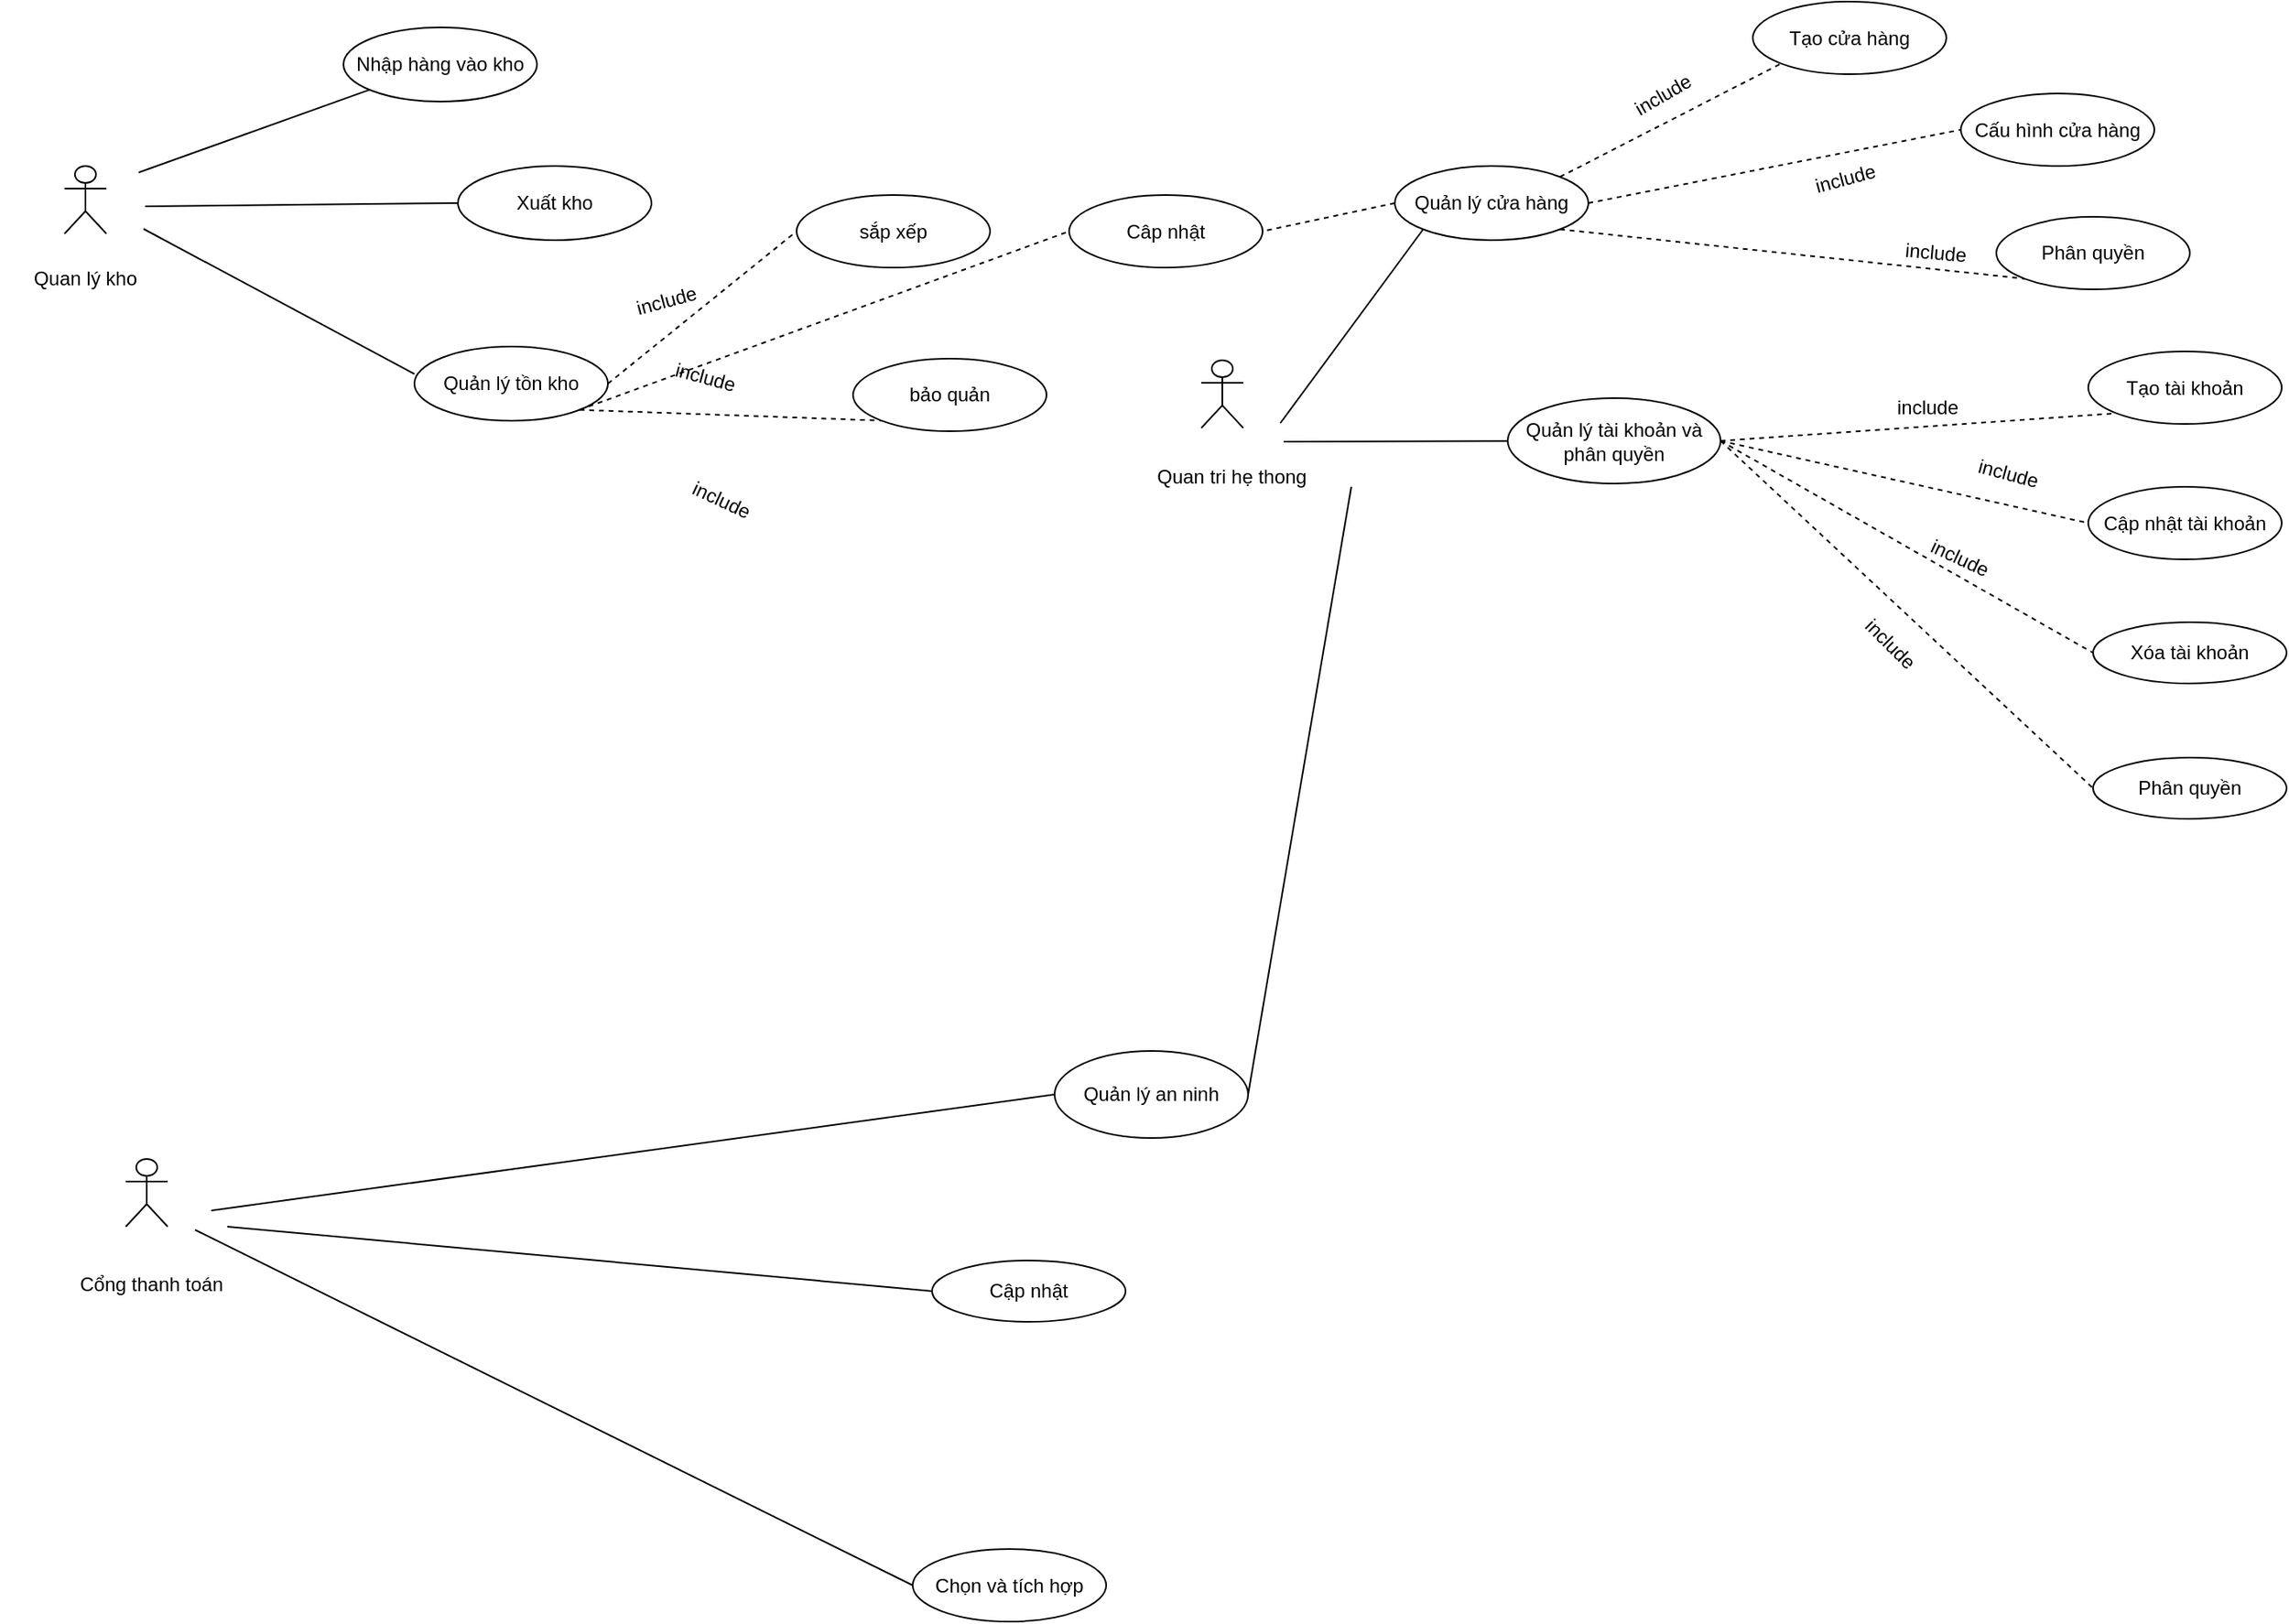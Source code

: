 <mxfile version="24.2.2" type="github">
  <diagram name="Trang-1" id="mjab6ADfAxwIbhP81gIm">
    <mxGraphModel dx="1260" dy="1340" grid="0" gridSize="10" guides="1" tooltips="1" connect="1" arrows="1" fold="1" page="1" pageScale="1" pageWidth="1654" pageHeight="2336" math="0" shadow="0">
      <root>
        <object label="" id="0">
          <mxCell />
        </object>
        <mxCell id="1" parent="0" />
        <object label="Actor" id="of0kRLde1mflrW6ySoam-1">
          <mxCell style="shape=umlActor;verticalLabelPosition=bottom;verticalAlign=top;html=1;outlineConnect=0;overflow=hidden;noLabel=1;" vertex="1" parent="1">
            <mxGeometry x="88" y="114" width="26" height="42" as="geometry" />
          </mxCell>
        </object>
        <mxCell id="of0kRLde1mflrW6ySoam-7" value="Quan lý kho" style="text;html=1;align=center;verticalAlign=middle;whiteSpace=wrap;rounded=0;" vertex="1" parent="1">
          <mxGeometry x="48" y="169" width="106" height="30" as="geometry" />
        </mxCell>
        <mxCell id="of0kRLde1mflrW6ySoam-8" value="" style="endArrow=none;html=1;rounded=0;" edge="1" parent="1" target="of0kRLde1mflrW6ySoam-9">
          <mxGeometry width="50" height="50" relative="1" as="geometry">
            <mxPoint x="134" y="118" as="sourcePoint" />
            <mxPoint x="205" y="67" as="targetPoint" />
          </mxGeometry>
        </mxCell>
        <mxCell id="of0kRLde1mflrW6ySoam-9" value="Nhập hàng vào kho" style="ellipse;whiteSpace=wrap;html=1;" vertex="1" parent="1">
          <mxGeometry x="261" y="28" width="120" height="46" as="geometry" />
        </mxCell>
        <mxCell id="of0kRLde1mflrW6ySoam-10" value="" style="endArrow=none;html=1;rounded=0;entryX=0;entryY=0.5;entryDx=0;entryDy=0;" edge="1" target="of0kRLde1mflrW6ySoam-11" parent="1">
          <mxGeometry width="50" height="50" relative="1" as="geometry">
            <mxPoint x="138" y="139" as="sourcePoint" />
            <mxPoint x="284" y="158" as="targetPoint" />
          </mxGeometry>
        </mxCell>
        <mxCell id="of0kRLde1mflrW6ySoam-11" value="Xuất kho" style="ellipse;whiteSpace=wrap;html=1;" vertex="1" parent="1">
          <mxGeometry x="332" y="114" width="120" height="46" as="geometry" />
        </mxCell>
        <mxCell id="of0kRLde1mflrW6ySoam-13" value="" style="endArrow=none;html=1;rounded=0;" edge="1" parent="1">
          <mxGeometry width="50" height="50" relative="1" as="geometry">
            <mxPoint x="137" y="153" as="sourcePoint" />
            <mxPoint x="305" y="243" as="targetPoint" />
          </mxGeometry>
        </mxCell>
        <mxCell id="of0kRLde1mflrW6ySoam-14" value="Quản lý tồn kho" style="ellipse;whiteSpace=wrap;html=1;" vertex="1" parent="1">
          <mxGeometry x="305" y="226" width="120" height="46" as="geometry" />
        </mxCell>
        <mxCell id="of0kRLde1mflrW6ySoam-16" value="" style="endArrow=none;dashed=1;html=1;rounded=0;exitX=1;exitY=1;exitDx=0;exitDy=0;entryX=0;entryY=0.5;entryDx=0;entryDy=0;" edge="1" parent="1" source="of0kRLde1mflrW6ySoam-14" target="of0kRLde1mflrW6ySoam-92">
          <mxGeometry width="50" height="50" relative="1" as="geometry">
            <mxPoint x="381" y="326" as="sourcePoint" />
            <mxPoint x="545.552" y="456.017" as="targetPoint" />
            <Array as="points" />
          </mxGeometry>
        </mxCell>
        <mxCell id="of0kRLde1mflrW6ySoam-18" value="" style="endArrow=none;dashed=1;html=1;rounded=0;exitX=1;exitY=0.5;exitDx=0;exitDy=0;entryX=0;entryY=0.5;entryDx=0;entryDy=0;" edge="1" target="of0kRLde1mflrW6ySoam-19" parent="1" source="of0kRLde1mflrW6ySoam-14">
          <mxGeometry width="50" height="50" relative="1" as="geometry">
            <mxPoint x="433" y="274" as="sourcePoint" />
            <mxPoint x="506" y="274" as="targetPoint" />
            <Array as="points" />
          </mxGeometry>
        </mxCell>
        <mxCell id="of0kRLde1mflrW6ySoam-19" value="sắp xếp" style="ellipse;whiteSpace=wrap;html=1;" vertex="1" parent="1">
          <mxGeometry x="542" y="132" width="120" height="45" as="geometry" />
        </mxCell>
        <mxCell id="of0kRLde1mflrW6ySoam-20" value="" style="endArrow=none;dashed=1;html=1;rounded=0;exitX=1;exitY=1;exitDx=0;exitDy=0;entryX=0;entryY=1;entryDx=0;entryDy=0;" edge="1" target="of0kRLde1mflrW6ySoam-21" parent="1" source="of0kRLde1mflrW6ySoam-14">
          <mxGeometry width="50" height="50" relative="1" as="geometry">
            <mxPoint x="390.24" y="332.002" as="sourcePoint" />
            <mxPoint x="456" y="405.98" as="targetPoint" />
            <Array as="points" />
          </mxGeometry>
        </mxCell>
        <mxCell id="of0kRLde1mflrW6ySoam-21" value="bảo quản" style="ellipse;whiteSpace=wrap;html=1;" vertex="1" parent="1">
          <mxGeometry x="577" y="233.5" width="120" height="45" as="geometry" />
        </mxCell>
        <mxCell id="of0kRLde1mflrW6ySoam-23" value="include" style="text;html=1;align=center;verticalAlign=middle;resizable=0;points=[];autosize=1;strokeColor=none;fillColor=none;rotation=-15;" vertex="1" parent="1">
          <mxGeometry x="431" y="185" width="59" height="26" as="geometry" />
        </mxCell>
        <mxCell id="of0kRLde1mflrW6ySoam-25" value="include" style="text;html=1;align=center;verticalAlign=middle;resizable=0;points=[];autosize=1;strokeColor=none;fillColor=none;rotation=15;" vertex="1" parent="1">
          <mxGeometry x="455" y="232" width="59" height="26" as="geometry" />
        </mxCell>
        <mxCell id="of0kRLde1mflrW6ySoam-26" value="include" style="text;html=1;align=center;verticalAlign=middle;resizable=0;points=[];autosize=1;strokeColor=none;fillColor=none;rotation=25;" vertex="1" parent="1">
          <mxGeometry x="465" y="308" width="59" height="26" as="geometry" />
        </mxCell>
        <object label="Actor" id="of0kRLde1mflrW6ySoam-27">
          <mxCell style="shape=umlActor;verticalLabelPosition=bottom;verticalAlign=top;html=1;outlineConnect=0;overflow=hidden;noLabel=1;" vertex="1" parent="1">
            <mxGeometry x="793" y="234.5" width="26" height="42" as="geometry" />
          </mxCell>
        </object>
        <mxCell id="of0kRLde1mflrW6ySoam-28" value="Quan tri hẹ thong" style="text;html=1;align=center;verticalAlign=middle;whiteSpace=wrap;rounded=0;" vertex="1" parent="1">
          <mxGeometry x="759" y="292" width="106" height="30" as="geometry" />
        </mxCell>
        <mxCell id="of0kRLde1mflrW6ySoam-29" value="" style="endArrow=none;html=1;rounded=0;" edge="1" parent="1" target="of0kRLde1mflrW6ySoam-30">
          <mxGeometry width="50" height="50" relative="1" as="geometry">
            <mxPoint x="844" y="285" as="sourcePoint" />
            <mxPoint x="910" y="187.5" as="targetPoint" />
          </mxGeometry>
        </mxCell>
        <mxCell id="of0kRLde1mflrW6ySoam-30" value="Quản lý tài khoản và phân quyền" style="ellipse;whiteSpace=wrap;html=1;" vertex="1" parent="1">
          <mxGeometry x="983" y="258" width="132" height="53" as="geometry" />
        </mxCell>
        <mxCell id="of0kRLde1mflrW6ySoam-33" value="" style="endArrow=none;html=1;rounded=0;entryX=0;entryY=1;entryDx=0;entryDy=0;" edge="1" parent="1" target="of0kRLde1mflrW6ySoam-34">
          <mxGeometry width="50" height="50" relative="1" as="geometry">
            <mxPoint x="842" y="273.5" as="sourcePoint" />
            <mxPoint x="1010" y="363.5" as="targetPoint" />
          </mxGeometry>
        </mxCell>
        <mxCell id="of0kRLde1mflrW6ySoam-34" value="Quản lý cửa hàng" style="ellipse;whiteSpace=wrap;html=1;" vertex="1" parent="1">
          <mxGeometry x="913" y="114" width="120" height="46" as="geometry" />
        </mxCell>
        <mxCell id="of0kRLde1mflrW6ySoam-35" value="" style="endArrow=none;dashed=1;html=1;rounded=0;exitX=1;exitY=0;exitDx=0;exitDy=0;entryX=0;entryY=1;entryDx=0;entryDy=0;" edge="1" parent="1" source="of0kRLde1mflrW6ySoam-34" target="of0kRLde1mflrW6ySoam-36">
          <mxGeometry width="50" height="50" relative="1" as="geometry">
            <mxPoint x="1086" y="446.5" as="sourcePoint" />
            <mxPoint x="1151" y="324.5" as="targetPoint" />
            <Array as="points" />
          </mxGeometry>
        </mxCell>
        <mxCell id="of0kRLde1mflrW6ySoam-36" value="Tạo cửa hàng" style="ellipse;whiteSpace=wrap;html=1;" vertex="1" parent="1">
          <mxGeometry x="1135" y="12" width="120" height="45" as="geometry" />
        </mxCell>
        <mxCell id="of0kRLde1mflrW6ySoam-37" value="" style="endArrow=none;dashed=1;html=1;rounded=0;exitX=1;exitY=0.5;exitDx=0;exitDy=0;entryX=0;entryY=0.5;entryDx=0;entryDy=0;" edge="1" parent="1" source="of0kRLde1mflrW6ySoam-34" target="of0kRLde1mflrW6ySoam-38">
          <mxGeometry width="50" height="50" relative="1" as="geometry">
            <mxPoint x="1138" y="394.5" as="sourcePoint" />
            <mxPoint x="1211" y="394.5" as="targetPoint" />
            <Array as="points" />
          </mxGeometry>
        </mxCell>
        <mxCell id="of0kRLde1mflrW6ySoam-38" value="Cấu hình cửa hàng" style="ellipse;whiteSpace=wrap;html=1;" vertex="1" parent="1">
          <mxGeometry x="1264" y="69" width="120" height="45" as="geometry" />
        </mxCell>
        <mxCell id="of0kRLde1mflrW6ySoam-39" value="" style="endArrow=none;dashed=1;html=1;rounded=0;exitX=1;exitY=1;exitDx=0;exitDy=0;entryX=0;entryY=1;entryDx=0;entryDy=0;" edge="1" parent="1" source="of0kRLde1mflrW6ySoam-34" target="of0kRLde1mflrW6ySoam-40">
          <mxGeometry width="50" height="50" relative="1" as="geometry">
            <mxPoint x="1095.24" y="452.502" as="sourcePoint" />
            <mxPoint x="1161" y="526.48" as="targetPoint" />
            <Array as="points" />
          </mxGeometry>
        </mxCell>
        <mxCell id="of0kRLde1mflrW6ySoam-40" value="Phân quyền" style="ellipse;whiteSpace=wrap;html=1;" vertex="1" parent="1">
          <mxGeometry x="1286" y="145.5" width="120" height="45" as="geometry" />
        </mxCell>
        <mxCell id="of0kRLde1mflrW6ySoam-41" value="include" style="text;html=1;align=center;verticalAlign=middle;resizable=0;points=[];autosize=1;strokeColor=none;fillColor=none;rotation=45;" vertex="1" parent="1">
          <mxGeometry x="1190" y="397" width="59" height="26" as="geometry" />
        </mxCell>
        <mxCell id="of0kRLde1mflrW6ySoam-42" value="include" style="text;html=1;align=center;verticalAlign=middle;resizable=0;points=[];autosize=1;strokeColor=none;fillColor=none;rotation=0;" vertex="1" parent="1">
          <mxGeometry x="1213" y="250.5" width="59" height="26" as="geometry" />
        </mxCell>
        <mxCell id="of0kRLde1mflrW6ySoam-43" value="include" style="text;html=1;align=center;verticalAlign=middle;resizable=0;points=[];autosize=1;strokeColor=none;fillColor=none;rotation=25;" vertex="1" parent="1">
          <mxGeometry x="1233" y="344" width="59" height="26" as="geometry" />
        </mxCell>
        <mxCell id="of0kRLde1mflrW6ySoam-46" value="" style="endArrow=none;dashed=1;html=1;rounded=0;exitX=1;exitY=0.5;exitDx=0;exitDy=0;entryX=0;entryY=1;entryDx=0;entryDy=0;" edge="1" parent="1" source="of0kRLde1mflrW6ySoam-30" target="of0kRLde1mflrW6ySoam-47">
          <mxGeometry width="50" height="50" relative="1" as="geometry">
            <mxPoint x="1055" y="408.5" as="sourcePoint" />
            <mxPoint x="1185" y="120.5" as="targetPoint" />
          </mxGeometry>
        </mxCell>
        <mxCell id="of0kRLde1mflrW6ySoam-47" value="Tạo tài khoản" style="ellipse;whiteSpace=wrap;html=1;" vertex="1" parent="1">
          <mxGeometry x="1343" y="229" width="120" height="45" as="geometry" />
        </mxCell>
        <mxCell id="of0kRLde1mflrW6ySoam-49" value="Cập nhật tài khoản" style="ellipse;whiteSpace=wrap;html=1;" vertex="1" parent="1">
          <mxGeometry x="1343" y="313" width="120" height="45" as="geometry" />
        </mxCell>
        <mxCell id="of0kRLde1mflrW6ySoam-50" value="" style="endArrow=none;dashed=1;html=1;rounded=0;exitX=1;exitY=0.5;exitDx=0;exitDy=0;entryX=0;entryY=0.5;entryDx=0;entryDy=0;" edge="1" target="of0kRLde1mflrW6ySoam-51" parent="1" source="of0kRLde1mflrW6ySoam-30">
          <mxGeometry width="50" height="50" relative="1" as="geometry">
            <mxPoint x="1221" y="249.5" as="sourcePoint" />
            <mxPoint x="1320" y="201.5" as="targetPoint" />
          </mxGeometry>
        </mxCell>
        <mxCell id="of0kRLde1mflrW6ySoam-51" value="Xóa tài khoản" style="ellipse;whiteSpace=wrap;html=1;" vertex="1" parent="1">
          <mxGeometry x="1346" y="397" width="120" height="38" as="geometry" />
        </mxCell>
        <mxCell id="of0kRLde1mflrW6ySoam-52" value="" style="endArrow=none;dashed=1;html=1;rounded=0;entryX=0;entryY=0.5;entryDx=0;entryDy=0;exitX=1;exitY=0.5;exitDx=0;exitDy=0;" edge="1" target="of0kRLde1mflrW6ySoam-53" parent="1" source="of0kRLde1mflrW6ySoam-30">
          <mxGeometry width="50" height="50" relative="1" as="geometry">
            <mxPoint x="1062.995" y="180.409" as="sourcePoint" />
            <mxPoint x="1326.04" y="256.5" as="targetPoint" />
          </mxGeometry>
        </mxCell>
        <mxCell id="of0kRLde1mflrW6ySoam-53" value="Phân quyền" style="ellipse;whiteSpace=wrap;html=1;" vertex="1" parent="1">
          <mxGeometry x="1346" y="481" width="120" height="38" as="geometry" />
        </mxCell>
        <mxCell id="of0kRLde1mflrW6ySoam-54" value="include" style="text;html=1;align=center;verticalAlign=middle;resizable=0;points=[];autosize=1;strokeColor=none;fillColor=none;rotation=-30;" vertex="1" parent="1">
          <mxGeometry x="1049.999" y="57.002" width="59" height="26" as="geometry" />
        </mxCell>
        <mxCell id="of0kRLde1mflrW6ySoam-55" value="include" style="text;html=1;align=center;verticalAlign=middle;resizable=0;points=[];autosize=1;strokeColor=none;fillColor=none;rotation=-15;" vertex="1" parent="1">
          <mxGeometry x="1162.999" y="109.002" width="59" height="26" as="geometry" />
        </mxCell>
        <mxCell id="of0kRLde1mflrW6ySoam-56" value="include" style="text;html=1;align=center;verticalAlign=middle;resizable=0;points=[];autosize=1;strokeColor=none;fillColor=none;rotation=5;" vertex="1" parent="1">
          <mxGeometry x="1218.999" y="155.002" width="59" height="26" as="geometry" />
        </mxCell>
        <mxCell id="of0kRLde1mflrW6ySoam-58" value="include" style="text;html=1;align=center;verticalAlign=middle;resizable=0;points=[];autosize=1;strokeColor=none;fillColor=none;rotation=15;" vertex="1" parent="1">
          <mxGeometry x="1263.999" y="292.002" width="59" height="26" as="geometry" />
        </mxCell>
        <object label="Actor" id="of0kRLde1mflrW6ySoam-59">
          <mxCell style="shape=umlActor;verticalLabelPosition=bottom;verticalAlign=top;html=1;outlineConnect=0;overflow=hidden;noLabel=1;" vertex="1" parent="1">
            <mxGeometry x="126" y="730" width="26" height="42" as="geometry" />
          </mxCell>
        </object>
        <mxCell id="of0kRLde1mflrW6ySoam-60" value="Cổng thanh toán" style="text;html=1;align=center;verticalAlign=middle;whiteSpace=wrap;rounded=0;" vertex="1" parent="1">
          <mxGeometry x="89" y="793" width="106" height="30" as="geometry" />
        </mxCell>
        <mxCell id="of0kRLde1mflrW6ySoam-61" value="" style="endArrow=none;html=1;rounded=0;entryX=0;entryY=0.5;entryDx=0;entryDy=0;" edge="1" parent="1" target="of0kRLde1mflrW6ySoam-75">
          <mxGeometry width="50" height="50" relative="1" as="geometry">
            <mxPoint x="169" y="774" as="sourcePoint" />
            <mxPoint x="302" y="751.5" as="targetPoint" />
          </mxGeometry>
        </mxCell>
        <mxCell id="of0kRLde1mflrW6ySoam-75" value="Chọn và tích hợp" style="ellipse;whiteSpace=wrap;html=1;" vertex="1" parent="1">
          <mxGeometry x="614" y="972" width="120" height="45" as="geometry" />
        </mxCell>
        <mxCell id="of0kRLde1mflrW6ySoam-77" value="Quản lý an ninh" style="ellipse;whiteSpace=wrap;html=1;" vertex="1" parent="1">
          <mxGeometry x="702" y="663" width="120" height="54" as="geometry" />
        </mxCell>
        <mxCell id="of0kRLde1mflrW6ySoam-79" value="Cập nhật" style="ellipse;whiteSpace=wrap;html=1;" vertex="1" parent="1">
          <mxGeometry x="626" y="793" width="120" height="38" as="geometry" />
        </mxCell>
        <mxCell id="of0kRLde1mflrW6ySoam-88" value="" style="endArrow=none;html=1;rounded=0;entryX=0;entryY=0.5;entryDx=0;entryDy=0;" edge="1" parent="1" target="of0kRLde1mflrW6ySoam-77">
          <mxGeometry width="50" height="50" relative="1" as="geometry">
            <mxPoint x="179" y="762" as="sourcePoint" />
            <mxPoint x="351" y="708" as="targetPoint" />
          </mxGeometry>
        </mxCell>
        <mxCell id="of0kRLde1mflrW6ySoam-89" value="" style="endArrow=none;html=1;rounded=0;entryX=0;entryY=0.5;entryDx=0;entryDy=0;" edge="1" parent="1" target="of0kRLde1mflrW6ySoam-79">
          <mxGeometry width="50" height="50" relative="1" as="geometry">
            <mxPoint x="189" y="772" as="sourcePoint" />
            <mxPoint x="361" y="718" as="targetPoint" />
          </mxGeometry>
        </mxCell>
        <mxCell id="of0kRLde1mflrW6ySoam-91" value="" style="endArrow=none;dashed=1;html=1;rounded=0;entryX=1;entryY=0.5;entryDx=0;entryDy=0;exitX=0;exitY=0.5;exitDx=0;exitDy=0;" edge="1" parent="1" source="of0kRLde1mflrW6ySoam-34" target="of0kRLde1mflrW6ySoam-92">
          <mxGeometry width="50" height="50" relative="1" as="geometry">
            <mxPoint x="1004" y="375" as="sourcePoint" />
            <mxPoint x="1290" y="586.5" as="targetPoint" />
            <Array as="points" />
          </mxGeometry>
        </mxCell>
        <mxCell id="of0kRLde1mflrW6ySoam-92" value="Câp nhật" style="ellipse;whiteSpace=wrap;html=1;" vertex="1" parent="1">
          <mxGeometry x="711" y="132" width="120" height="45" as="geometry" />
        </mxCell>
        <mxCell id="of0kRLde1mflrW6ySoam-95" value="" style="endArrow=none;dashed=1;html=1;rounded=0;exitX=1;exitY=0.5;exitDx=0;exitDy=0;entryX=0;entryY=0.5;entryDx=0;entryDy=0;" edge="1" parent="1" source="of0kRLde1mflrW6ySoam-30" target="of0kRLde1mflrW6ySoam-49">
          <mxGeometry width="50" height="50" relative="1" as="geometry">
            <mxPoint x="1105" y="522" as="sourcePoint" />
            <mxPoint x="1344" y="644" as="targetPoint" />
          </mxGeometry>
        </mxCell>
        <mxCell id="of0kRLde1mflrW6ySoam-96" value="" style="endArrow=none;html=1;rounded=0;exitX=1;exitY=0.5;exitDx=0;exitDy=0;" edge="1" parent="1" source="of0kRLde1mflrW6ySoam-77">
          <mxGeometry width="50" height="50" relative="1" as="geometry">
            <mxPoint x="769" y="528" as="sourcePoint" />
            <mxPoint x="886" y="313" as="targetPoint" />
          </mxGeometry>
        </mxCell>
      </root>
    </mxGraphModel>
  </diagram>
</mxfile>
